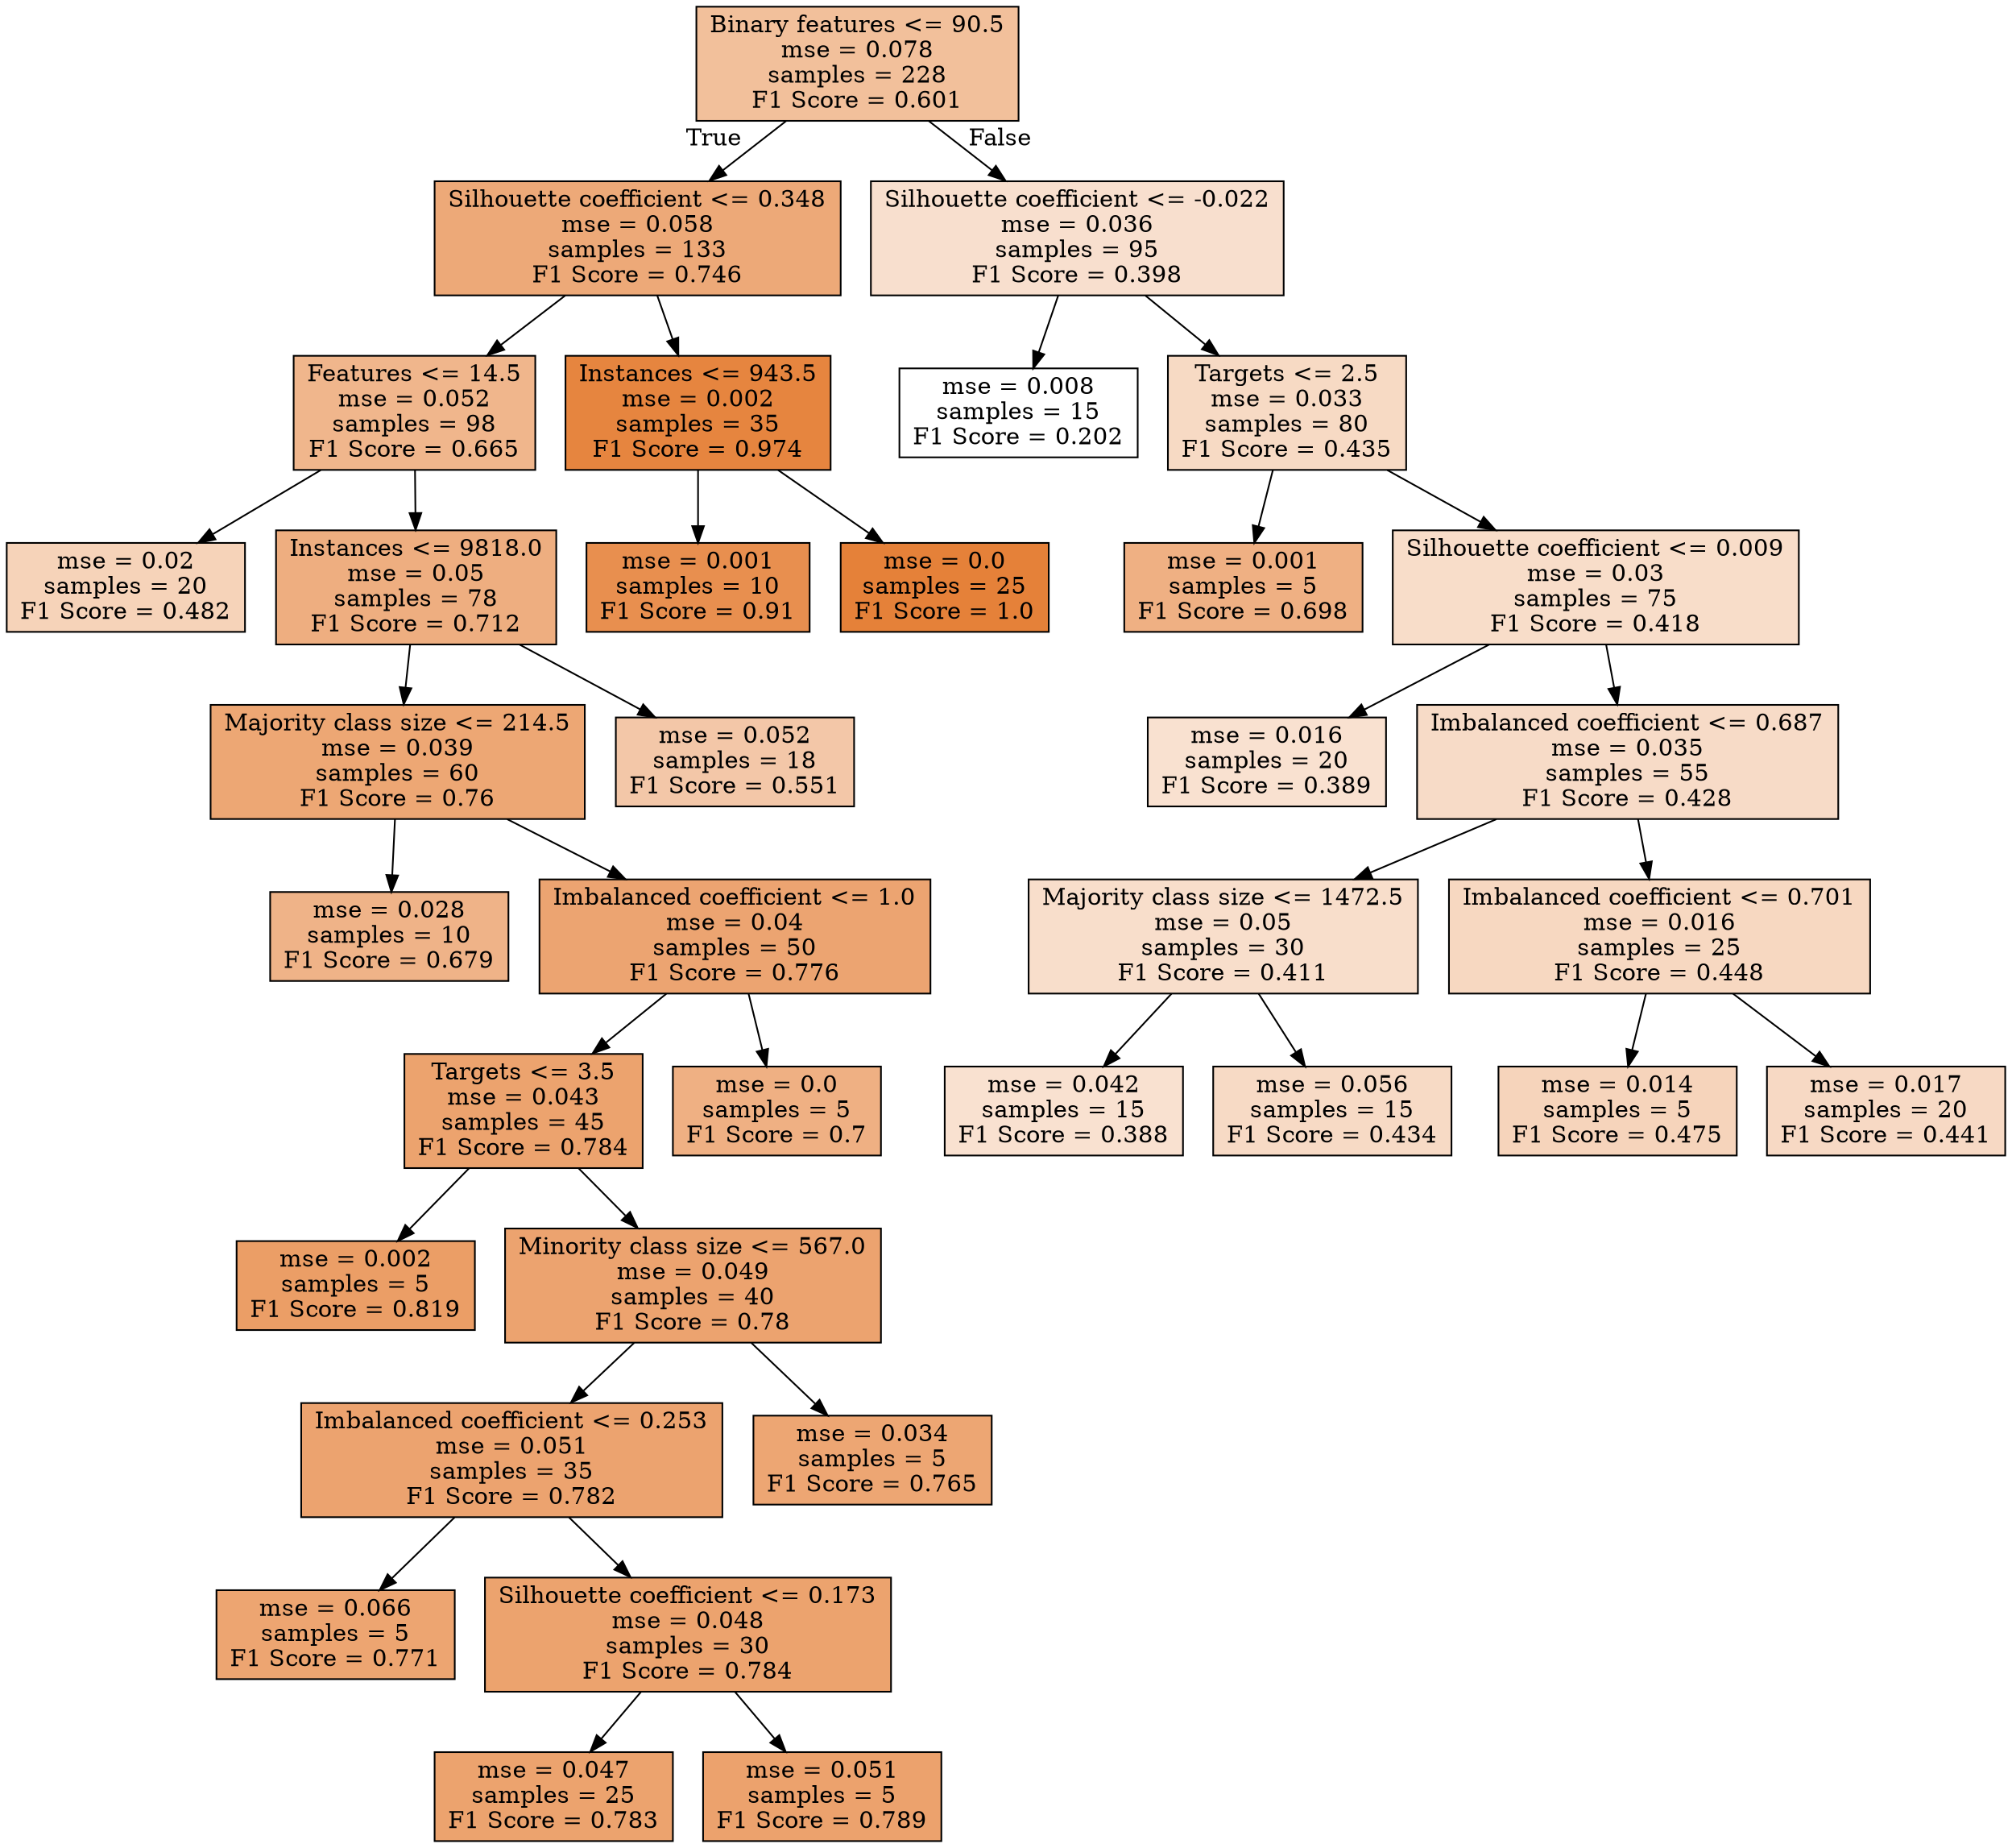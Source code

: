 digraph Tree {
node [shape=box, style="filled", color="black"] ;
0 [label="Binary features <= 90.5\nmse = 0.078\nsamples = 228\nF1 Score = 0.601", fillcolor="#e5813980"] ;
1 [label="Silhouette coefficient <= 0.348\nmse = 0.058\nsamples = 133\nF1 Score = 0.746", fillcolor="#e58139ae"] ;
0 -> 1 [labeldistance=2.5, labelangle=45, headlabel="True"] ;
2 [label="Features <= 14.5\nmse = 0.052\nsamples = 98\nF1 Score = 0.665", fillcolor="#e5813994"] ;
1 -> 2 ;
3 [label="mse = 0.02\nsamples = 20\nF1 Score = 0.482", fillcolor="#e5813959"] ;
2 -> 3 ;
4 [label="Instances <= 9818.0\nmse = 0.05\nsamples = 78\nF1 Score = 0.712", fillcolor="#e58139a3"] ;
2 -> 4 ;
5 [label="Majority class size <= 214.5\nmse = 0.039\nsamples = 60\nF1 Score = 0.76", fillcolor="#e58139b2"] ;
4 -> 5 ;
6 [label="mse = 0.028\nsamples = 10\nF1 Score = 0.679", fillcolor="#e5813999"] ;
5 -> 6 ;
7 [label="Imbalanced coefficient <= 1.0\nmse = 0.04\nsamples = 50\nF1 Score = 0.776", fillcolor="#e58139b7"] ;
5 -> 7 ;
8 [label="Targets <= 3.5\nmse = 0.043\nsamples = 45\nF1 Score = 0.784", fillcolor="#e58139ba"] ;
7 -> 8 ;
9 [label="mse = 0.002\nsamples = 5\nF1 Score = 0.819", fillcolor="#e58139c5"] ;
8 -> 9 ;
10 [label="Minority class size <= 567.0\nmse = 0.049\nsamples = 40\nF1 Score = 0.78", fillcolor="#e58139b9"] ;
8 -> 10 ;
11 [label="Imbalanced coefficient <= 0.253\nmse = 0.051\nsamples = 35\nF1 Score = 0.782", fillcolor="#e58139b9"] ;
10 -> 11 ;
12 [label="mse = 0.066\nsamples = 5\nF1 Score = 0.771", fillcolor="#e58139b6"] ;
11 -> 12 ;
13 [label="Silhouette coefficient <= 0.173\nmse = 0.048\nsamples = 30\nF1 Score = 0.784", fillcolor="#e58139ba"] ;
11 -> 13 ;
14 [label="mse = 0.047\nsamples = 25\nF1 Score = 0.783", fillcolor="#e58139ba"] ;
13 -> 14 ;
15 [label="mse = 0.051\nsamples = 5\nF1 Score = 0.789", fillcolor="#e58139bc"] ;
13 -> 15 ;
16 [label="mse = 0.034\nsamples = 5\nF1 Score = 0.765", fillcolor="#e58139b4"] ;
10 -> 16 ;
17 [label="mse = 0.0\nsamples = 5\nF1 Score = 0.7", fillcolor="#e581399f"] ;
7 -> 17 ;
18 [label="mse = 0.052\nsamples = 18\nF1 Score = 0.551", fillcolor="#e5813970"] ;
4 -> 18 ;
19 [label="Instances <= 943.5\nmse = 0.002\nsamples = 35\nF1 Score = 0.974", fillcolor="#e58139f7"] ;
1 -> 19 ;
20 [label="mse = 0.001\nsamples = 10\nF1 Score = 0.91", fillcolor="#e58139e2"] ;
19 -> 20 ;
21 [label="mse = 0.0\nsamples = 25\nF1 Score = 1.0", fillcolor="#e58139ff"] ;
19 -> 21 ;
22 [label="Silhouette coefficient <= -0.022\nmse = 0.036\nsamples = 95\nF1 Score = 0.398", fillcolor="#e581393f"] ;
0 -> 22 [labeldistance=2.5, labelangle=-45, headlabel="False"] ;
23 [label="mse = 0.008\nsamples = 15\nF1 Score = 0.202", fillcolor="#e5813900"] ;
22 -> 23 ;
24 [label="Targets <= 2.5\nmse = 0.033\nsamples = 80\nF1 Score = 0.435", fillcolor="#e581394b"] ;
22 -> 24 ;
25 [label="mse = 0.001\nsamples = 5\nF1 Score = 0.698", fillcolor="#e581399f"] ;
24 -> 25 ;
26 [label="Silhouette coefficient <= 0.009\nmse = 0.03\nsamples = 75\nF1 Score = 0.418", fillcolor="#e5813945"] ;
24 -> 26 ;
27 [label="mse = 0.016\nsamples = 20\nF1 Score = 0.389", fillcolor="#e581393c"] ;
26 -> 27 ;
28 [label="Imbalanced coefficient <= 0.687\nmse = 0.035\nsamples = 55\nF1 Score = 0.428", fillcolor="#e5813948"] ;
26 -> 28 ;
29 [label="Majority class size <= 1472.5\nmse = 0.05\nsamples = 30\nF1 Score = 0.411", fillcolor="#e5813943"] ;
28 -> 29 ;
30 [label="mse = 0.042\nsamples = 15\nF1 Score = 0.388", fillcolor="#e581393c"] ;
29 -> 30 ;
31 [label="mse = 0.056\nsamples = 15\nF1 Score = 0.434", fillcolor="#e581394a"] ;
29 -> 31 ;
32 [label="Imbalanced coefficient <= 0.701\nmse = 0.016\nsamples = 25\nF1 Score = 0.448", fillcolor="#e581394f"] ;
28 -> 32 ;
33 [label="mse = 0.014\nsamples = 5\nF1 Score = 0.475", fillcolor="#e5813957"] ;
32 -> 33 ;
34 [label="mse = 0.017\nsamples = 20\nF1 Score = 0.441", fillcolor="#e581394c"] ;
32 -> 34 ;
}